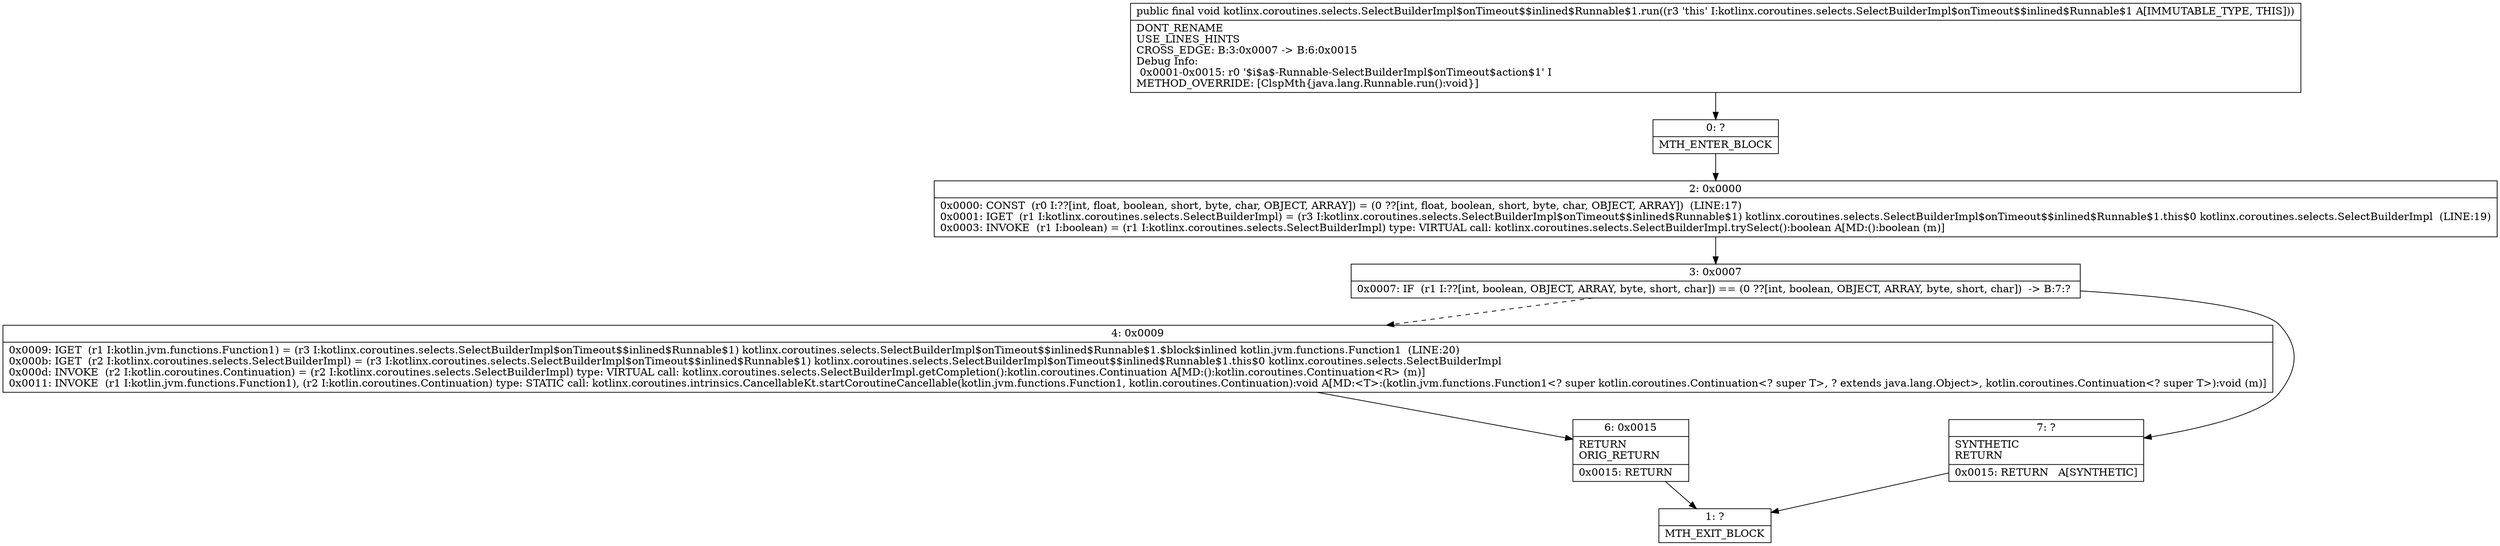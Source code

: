 digraph "CFG forkotlinx.coroutines.selects.SelectBuilderImpl$onTimeout$$inlined$Runnable$1.run()V" {
Node_0 [shape=record,label="{0\:\ ?|MTH_ENTER_BLOCK\l}"];
Node_2 [shape=record,label="{2\:\ 0x0000|0x0000: CONST  (r0 I:??[int, float, boolean, short, byte, char, OBJECT, ARRAY]) = (0 ??[int, float, boolean, short, byte, char, OBJECT, ARRAY])  (LINE:17)\l0x0001: IGET  (r1 I:kotlinx.coroutines.selects.SelectBuilderImpl) = (r3 I:kotlinx.coroutines.selects.SelectBuilderImpl$onTimeout$$inlined$Runnable$1) kotlinx.coroutines.selects.SelectBuilderImpl$onTimeout$$inlined$Runnable$1.this$0 kotlinx.coroutines.selects.SelectBuilderImpl  (LINE:19)\l0x0003: INVOKE  (r1 I:boolean) = (r1 I:kotlinx.coroutines.selects.SelectBuilderImpl) type: VIRTUAL call: kotlinx.coroutines.selects.SelectBuilderImpl.trySelect():boolean A[MD:():boolean (m)]\l}"];
Node_3 [shape=record,label="{3\:\ 0x0007|0x0007: IF  (r1 I:??[int, boolean, OBJECT, ARRAY, byte, short, char]) == (0 ??[int, boolean, OBJECT, ARRAY, byte, short, char])  \-\> B:7:? \l}"];
Node_4 [shape=record,label="{4\:\ 0x0009|0x0009: IGET  (r1 I:kotlin.jvm.functions.Function1) = (r3 I:kotlinx.coroutines.selects.SelectBuilderImpl$onTimeout$$inlined$Runnable$1) kotlinx.coroutines.selects.SelectBuilderImpl$onTimeout$$inlined$Runnable$1.$block$inlined kotlin.jvm.functions.Function1  (LINE:20)\l0x000b: IGET  (r2 I:kotlinx.coroutines.selects.SelectBuilderImpl) = (r3 I:kotlinx.coroutines.selects.SelectBuilderImpl$onTimeout$$inlined$Runnable$1) kotlinx.coroutines.selects.SelectBuilderImpl$onTimeout$$inlined$Runnable$1.this$0 kotlinx.coroutines.selects.SelectBuilderImpl \l0x000d: INVOKE  (r2 I:kotlin.coroutines.Continuation) = (r2 I:kotlinx.coroutines.selects.SelectBuilderImpl) type: VIRTUAL call: kotlinx.coroutines.selects.SelectBuilderImpl.getCompletion():kotlin.coroutines.Continuation A[MD:():kotlin.coroutines.Continuation\<R\> (m)]\l0x0011: INVOKE  (r1 I:kotlin.jvm.functions.Function1), (r2 I:kotlin.coroutines.Continuation) type: STATIC call: kotlinx.coroutines.intrinsics.CancellableKt.startCoroutineCancellable(kotlin.jvm.functions.Function1, kotlin.coroutines.Continuation):void A[MD:\<T\>:(kotlin.jvm.functions.Function1\<? super kotlin.coroutines.Continuation\<? super T\>, ? extends java.lang.Object\>, kotlin.coroutines.Continuation\<? super T\>):void (m)]\l}"];
Node_6 [shape=record,label="{6\:\ 0x0015|RETURN\lORIG_RETURN\l|0x0015: RETURN   \l}"];
Node_1 [shape=record,label="{1\:\ ?|MTH_EXIT_BLOCK\l}"];
Node_7 [shape=record,label="{7\:\ ?|SYNTHETIC\lRETURN\l|0x0015: RETURN   A[SYNTHETIC]\l}"];
MethodNode[shape=record,label="{public final void kotlinx.coroutines.selects.SelectBuilderImpl$onTimeout$$inlined$Runnable$1.run((r3 'this' I:kotlinx.coroutines.selects.SelectBuilderImpl$onTimeout$$inlined$Runnable$1 A[IMMUTABLE_TYPE, THIS]))  | DONT_RENAME\lUSE_LINES_HINTS\lCROSS_EDGE: B:3:0x0007 \-\> B:6:0x0015\lDebug Info:\l  0x0001\-0x0015: r0 '$i$a$\-Runnable\-SelectBuilderImpl$onTimeout$action$1' I\lMETHOD_OVERRIDE: [ClspMth\{java.lang.Runnable.run():void\}]\l}"];
MethodNode -> Node_0;Node_0 -> Node_2;
Node_2 -> Node_3;
Node_3 -> Node_4[style=dashed];
Node_3 -> Node_7;
Node_4 -> Node_6;
Node_6 -> Node_1;
Node_7 -> Node_1;
}

